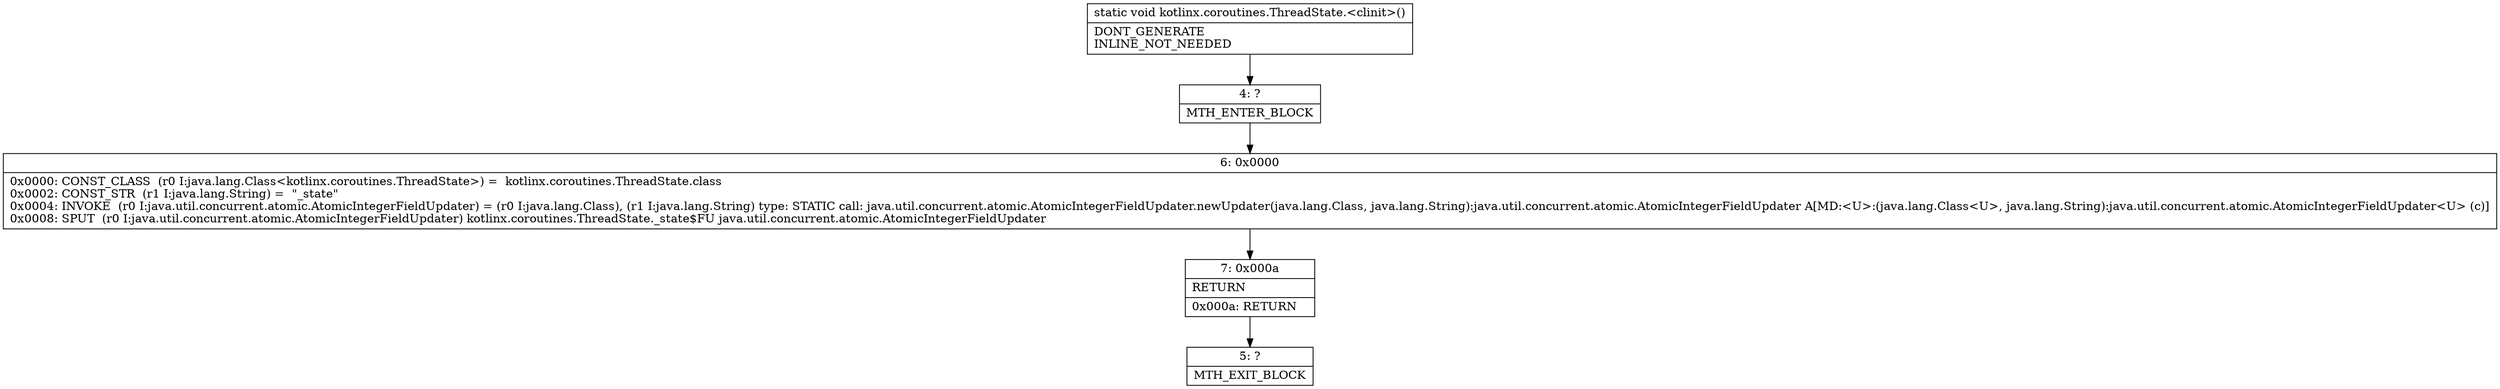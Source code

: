 digraph "CFG forkotlinx.coroutines.ThreadState.\<clinit\>()V" {
Node_4 [shape=record,label="{4\:\ ?|MTH_ENTER_BLOCK\l}"];
Node_6 [shape=record,label="{6\:\ 0x0000|0x0000: CONST_CLASS  (r0 I:java.lang.Class\<kotlinx.coroutines.ThreadState\>) =  kotlinx.coroutines.ThreadState.class \l0x0002: CONST_STR  (r1 I:java.lang.String) =  \"_state\" \l0x0004: INVOKE  (r0 I:java.util.concurrent.atomic.AtomicIntegerFieldUpdater) = (r0 I:java.lang.Class), (r1 I:java.lang.String) type: STATIC call: java.util.concurrent.atomic.AtomicIntegerFieldUpdater.newUpdater(java.lang.Class, java.lang.String):java.util.concurrent.atomic.AtomicIntegerFieldUpdater A[MD:\<U\>:(java.lang.Class\<U\>, java.lang.String):java.util.concurrent.atomic.AtomicIntegerFieldUpdater\<U\> (c)]\l0x0008: SPUT  (r0 I:java.util.concurrent.atomic.AtomicIntegerFieldUpdater) kotlinx.coroutines.ThreadState._state$FU java.util.concurrent.atomic.AtomicIntegerFieldUpdater \l}"];
Node_7 [shape=record,label="{7\:\ 0x000a|RETURN\l|0x000a: RETURN   \l}"];
Node_5 [shape=record,label="{5\:\ ?|MTH_EXIT_BLOCK\l}"];
MethodNode[shape=record,label="{static void kotlinx.coroutines.ThreadState.\<clinit\>()  | DONT_GENERATE\lINLINE_NOT_NEEDED\l}"];
MethodNode -> Node_4;Node_4 -> Node_6;
Node_6 -> Node_7;
Node_7 -> Node_5;
}

